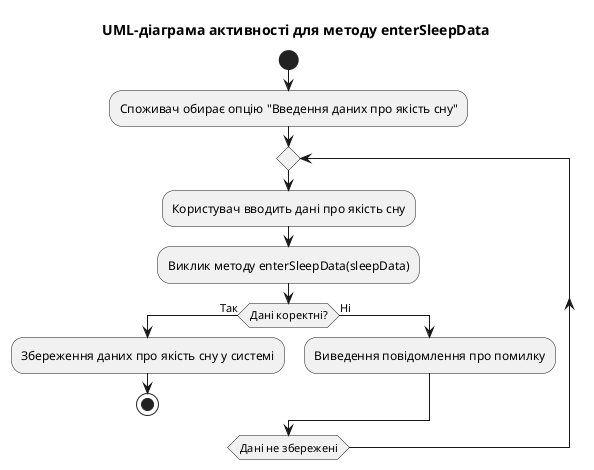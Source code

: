 @startuml
title UML-діаграма активності для методу enterSleepData

start

:Споживач обирає опцію "Введення даних про якість сну";

repeat
:Користувач вводить дані про якість сну;
:Виклик методу enterSleepData(sleepData);

if (Дані коректні?) then (Так)
  :Збереження даних про якість сну у системі;
  stop
else (Ні)
  :Виведення повідомлення про помилку;
endif
repeat while (Дані не збережені)
@enduml